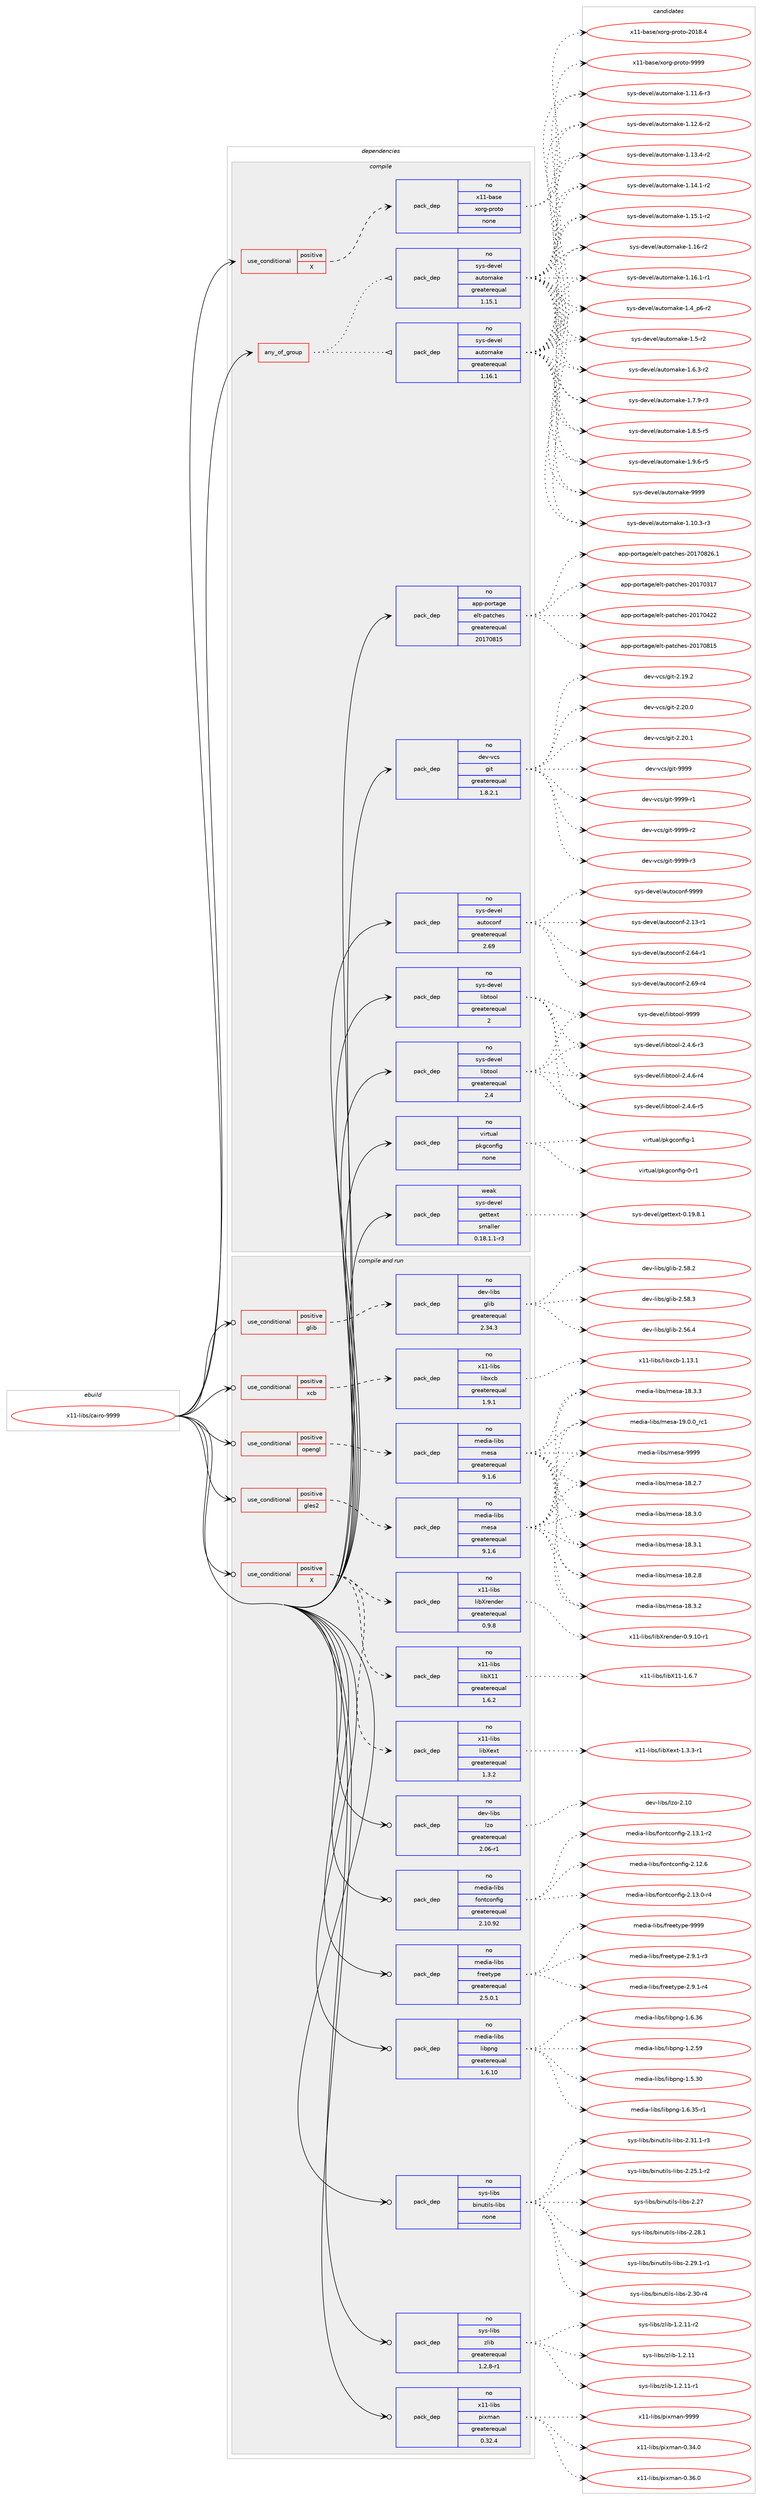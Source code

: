 digraph prolog {

# *************
# Graph options
# *************

newrank=true;
concentrate=true;
compound=true;
graph [rankdir=LR,fontname=Helvetica,fontsize=10,ranksep=1.5];#, ranksep=2.5, nodesep=0.2];
edge  [arrowhead=vee];
node  [fontname=Helvetica,fontsize=10];

# **********
# The ebuild
# **********

subgraph cluster_leftcol {
color=gray;
rank=same;
label=<<i>ebuild</i>>;
id [label="x11-libs/cairo-9999", color=red, width=4, href="../x11-libs/cairo-9999.svg"];
}

# ****************
# The dependencies
# ****************

subgraph cluster_midcol {
color=gray;
label=<<i>dependencies</i>>;
subgraph cluster_compile {
fillcolor="#eeeeee";
style=filled;
label=<<i>compile</i>>;
subgraph any174 {
dependency7548 [label=<<TABLE BORDER="0" CELLBORDER="1" CELLSPACING="0" CELLPADDING="4"><TR><TD CELLPADDING="10">any_of_group</TD></TR></TABLE>>, shape=none, color=red];subgraph pack6141 {
dependency7549 [label=<<TABLE BORDER="0" CELLBORDER="1" CELLSPACING="0" CELLPADDING="4" WIDTH="220"><TR><TD ROWSPAN="6" CELLPADDING="30">pack_dep</TD></TR><TR><TD WIDTH="110">no</TD></TR><TR><TD>sys-devel</TD></TR><TR><TD>automake</TD></TR><TR><TD>greaterequal</TD></TR><TR><TD>1.16.1</TD></TR></TABLE>>, shape=none, color=blue];
}
dependency7548:e -> dependency7549:w [weight=20,style="dotted",arrowhead="oinv"];
subgraph pack6142 {
dependency7550 [label=<<TABLE BORDER="0" CELLBORDER="1" CELLSPACING="0" CELLPADDING="4" WIDTH="220"><TR><TD ROWSPAN="6" CELLPADDING="30">pack_dep</TD></TR><TR><TD WIDTH="110">no</TD></TR><TR><TD>sys-devel</TD></TR><TR><TD>automake</TD></TR><TR><TD>greaterequal</TD></TR><TR><TD>1.15.1</TD></TR></TABLE>>, shape=none, color=blue];
}
dependency7548:e -> dependency7550:w [weight=20,style="dotted",arrowhead="oinv"];
}
id:e -> dependency7548:w [weight=20,style="solid",arrowhead="vee"];
subgraph cond1223 {
dependency7551 [label=<<TABLE BORDER="0" CELLBORDER="1" CELLSPACING="0" CELLPADDING="4"><TR><TD ROWSPAN="3" CELLPADDING="10">use_conditional</TD></TR><TR><TD>positive</TD></TR><TR><TD>X</TD></TR></TABLE>>, shape=none, color=red];
subgraph pack6143 {
dependency7552 [label=<<TABLE BORDER="0" CELLBORDER="1" CELLSPACING="0" CELLPADDING="4" WIDTH="220"><TR><TD ROWSPAN="6" CELLPADDING="30">pack_dep</TD></TR><TR><TD WIDTH="110">no</TD></TR><TR><TD>x11-base</TD></TR><TR><TD>xorg-proto</TD></TR><TR><TD>none</TD></TR><TR><TD></TD></TR></TABLE>>, shape=none, color=blue];
}
dependency7551:e -> dependency7552:w [weight=20,style="dashed",arrowhead="vee"];
}
id:e -> dependency7551:w [weight=20,style="solid",arrowhead="vee"];
subgraph pack6144 {
dependency7553 [label=<<TABLE BORDER="0" CELLBORDER="1" CELLSPACING="0" CELLPADDING="4" WIDTH="220"><TR><TD ROWSPAN="6" CELLPADDING="30">pack_dep</TD></TR><TR><TD WIDTH="110">no</TD></TR><TR><TD>app-portage</TD></TR><TR><TD>elt-patches</TD></TR><TR><TD>greaterequal</TD></TR><TR><TD>20170815</TD></TR></TABLE>>, shape=none, color=blue];
}
id:e -> dependency7553:w [weight=20,style="solid",arrowhead="vee"];
subgraph pack6145 {
dependency7554 [label=<<TABLE BORDER="0" CELLBORDER="1" CELLSPACING="0" CELLPADDING="4" WIDTH="220"><TR><TD ROWSPAN="6" CELLPADDING="30">pack_dep</TD></TR><TR><TD WIDTH="110">no</TD></TR><TR><TD>dev-vcs</TD></TR><TR><TD>git</TD></TR><TR><TD>greaterequal</TD></TR><TR><TD>1.8.2.1</TD></TR></TABLE>>, shape=none, color=blue];
}
id:e -> dependency7554:w [weight=20,style="solid",arrowhead="vee"];
subgraph pack6146 {
dependency7555 [label=<<TABLE BORDER="0" CELLBORDER="1" CELLSPACING="0" CELLPADDING="4" WIDTH="220"><TR><TD ROWSPAN="6" CELLPADDING="30">pack_dep</TD></TR><TR><TD WIDTH="110">no</TD></TR><TR><TD>sys-devel</TD></TR><TR><TD>autoconf</TD></TR><TR><TD>greaterequal</TD></TR><TR><TD>2.69</TD></TR></TABLE>>, shape=none, color=blue];
}
id:e -> dependency7555:w [weight=20,style="solid",arrowhead="vee"];
subgraph pack6147 {
dependency7556 [label=<<TABLE BORDER="0" CELLBORDER="1" CELLSPACING="0" CELLPADDING="4" WIDTH="220"><TR><TD ROWSPAN="6" CELLPADDING="30">pack_dep</TD></TR><TR><TD WIDTH="110">no</TD></TR><TR><TD>sys-devel</TD></TR><TR><TD>libtool</TD></TR><TR><TD>greaterequal</TD></TR><TR><TD>2</TD></TR></TABLE>>, shape=none, color=blue];
}
id:e -> dependency7556:w [weight=20,style="solid",arrowhead="vee"];
subgraph pack6148 {
dependency7557 [label=<<TABLE BORDER="0" CELLBORDER="1" CELLSPACING="0" CELLPADDING="4" WIDTH="220"><TR><TD ROWSPAN="6" CELLPADDING="30">pack_dep</TD></TR><TR><TD WIDTH="110">no</TD></TR><TR><TD>sys-devel</TD></TR><TR><TD>libtool</TD></TR><TR><TD>greaterequal</TD></TR><TR><TD>2.4</TD></TR></TABLE>>, shape=none, color=blue];
}
id:e -> dependency7557:w [weight=20,style="solid",arrowhead="vee"];
subgraph pack6149 {
dependency7558 [label=<<TABLE BORDER="0" CELLBORDER="1" CELLSPACING="0" CELLPADDING="4" WIDTH="220"><TR><TD ROWSPAN="6" CELLPADDING="30">pack_dep</TD></TR><TR><TD WIDTH="110">no</TD></TR><TR><TD>virtual</TD></TR><TR><TD>pkgconfig</TD></TR><TR><TD>none</TD></TR><TR><TD></TD></TR></TABLE>>, shape=none, color=blue];
}
id:e -> dependency7558:w [weight=20,style="solid",arrowhead="vee"];
subgraph pack6150 {
dependency7559 [label=<<TABLE BORDER="0" CELLBORDER="1" CELLSPACING="0" CELLPADDING="4" WIDTH="220"><TR><TD ROWSPAN="6" CELLPADDING="30">pack_dep</TD></TR><TR><TD WIDTH="110">weak</TD></TR><TR><TD>sys-devel</TD></TR><TR><TD>gettext</TD></TR><TR><TD>smaller</TD></TR><TR><TD>0.18.1.1-r3</TD></TR></TABLE>>, shape=none, color=blue];
}
id:e -> dependency7559:w [weight=20,style="solid",arrowhead="vee"];
}
subgraph cluster_compileandrun {
fillcolor="#eeeeee";
style=filled;
label=<<i>compile and run</i>>;
subgraph cond1224 {
dependency7560 [label=<<TABLE BORDER="0" CELLBORDER="1" CELLSPACING="0" CELLPADDING="4"><TR><TD ROWSPAN="3" CELLPADDING="10">use_conditional</TD></TR><TR><TD>positive</TD></TR><TR><TD>X</TD></TR></TABLE>>, shape=none, color=red];
subgraph pack6151 {
dependency7561 [label=<<TABLE BORDER="0" CELLBORDER="1" CELLSPACING="0" CELLPADDING="4" WIDTH="220"><TR><TD ROWSPAN="6" CELLPADDING="30">pack_dep</TD></TR><TR><TD WIDTH="110">no</TD></TR><TR><TD>x11-libs</TD></TR><TR><TD>libXrender</TD></TR><TR><TD>greaterequal</TD></TR><TR><TD>0.9.8</TD></TR></TABLE>>, shape=none, color=blue];
}
dependency7560:e -> dependency7561:w [weight=20,style="dashed",arrowhead="vee"];
subgraph pack6152 {
dependency7562 [label=<<TABLE BORDER="0" CELLBORDER="1" CELLSPACING="0" CELLPADDING="4" WIDTH="220"><TR><TD ROWSPAN="6" CELLPADDING="30">pack_dep</TD></TR><TR><TD WIDTH="110">no</TD></TR><TR><TD>x11-libs</TD></TR><TR><TD>libXext</TD></TR><TR><TD>greaterequal</TD></TR><TR><TD>1.3.2</TD></TR></TABLE>>, shape=none, color=blue];
}
dependency7560:e -> dependency7562:w [weight=20,style="dashed",arrowhead="vee"];
subgraph pack6153 {
dependency7563 [label=<<TABLE BORDER="0" CELLBORDER="1" CELLSPACING="0" CELLPADDING="4" WIDTH="220"><TR><TD ROWSPAN="6" CELLPADDING="30">pack_dep</TD></TR><TR><TD WIDTH="110">no</TD></TR><TR><TD>x11-libs</TD></TR><TR><TD>libX11</TD></TR><TR><TD>greaterequal</TD></TR><TR><TD>1.6.2</TD></TR></TABLE>>, shape=none, color=blue];
}
dependency7560:e -> dependency7563:w [weight=20,style="dashed",arrowhead="vee"];
}
id:e -> dependency7560:w [weight=20,style="solid",arrowhead="odotvee"];
subgraph cond1225 {
dependency7564 [label=<<TABLE BORDER="0" CELLBORDER="1" CELLSPACING="0" CELLPADDING="4"><TR><TD ROWSPAN="3" CELLPADDING="10">use_conditional</TD></TR><TR><TD>positive</TD></TR><TR><TD>gles2</TD></TR></TABLE>>, shape=none, color=red];
subgraph pack6154 {
dependency7565 [label=<<TABLE BORDER="0" CELLBORDER="1" CELLSPACING="0" CELLPADDING="4" WIDTH="220"><TR><TD ROWSPAN="6" CELLPADDING="30">pack_dep</TD></TR><TR><TD WIDTH="110">no</TD></TR><TR><TD>media-libs</TD></TR><TR><TD>mesa</TD></TR><TR><TD>greaterequal</TD></TR><TR><TD>9.1.6</TD></TR></TABLE>>, shape=none, color=blue];
}
dependency7564:e -> dependency7565:w [weight=20,style="dashed",arrowhead="vee"];
}
id:e -> dependency7564:w [weight=20,style="solid",arrowhead="odotvee"];
subgraph cond1226 {
dependency7566 [label=<<TABLE BORDER="0" CELLBORDER="1" CELLSPACING="0" CELLPADDING="4"><TR><TD ROWSPAN="3" CELLPADDING="10">use_conditional</TD></TR><TR><TD>positive</TD></TR><TR><TD>glib</TD></TR></TABLE>>, shape=none, color=red];
subgraph pack6155 {
dependency7567 [label=<<TABLE BORDER="0" CELLBORDER="1" CELLSPACING="0" CELLPADDING="4" WIDTH="220"><TR><TD ROWSPAN="6" CELLPADDING="30">pack_dep</TD></TR><TR><TD WIDTH="110">no</TD></TR><TR><TD>dev-libs</TD></TR><TR><TD>glib</TD></TR><TR><TD>greaterequal</TD></TR><TR><TD>2.34.3</TD></TR></TABLE>>, shape=none, color=blue];
}
dependency7566:e -> dependency7567:w [weight=20,style="dashed",arrowhead="vee"];
}
id:e -> dependency7566:w [weight=20,style="solid",arrowhead="odotvee"];
subgraph cond1227 {
dependency7568 [label=<<TABLE BORDER="0" CELLBORDER="1" CELLSPACING="0" CELLPADDING="4"><TR><TD ROWSPAN="3" CELLPADDING="10">use_conditional</TD></TR><TR><TD>positive</TD></TR><TR><TD>opengl</TD></TR></TABLE>>, shape=none, color=red];
subgraph pack6156 {
dependency7569 [label=<<TABLE BORDER="0" CELLBORDER="1" CELLSPACING="0" CELLPADDING="4" WIDTH="220"><TR><TD ROWSPAN="6" CELLPADDING="30">pack_dep</TD></TR><TR><TD WIDTH="110">no</TD></TR><TR><TD>media-libs</TD></TR><TR><TD>mesa</TD></TR><TR><TD>greaterequal</TD></TR><TR><TD>9.1.6</TD></TR></TABLE>>, shape=none, color=blue];
}
dependency7568:e -> dependency7569:w [weight=20,style="dashed",arrowhead="vee"];
}
id:e -> dependency7568:w [weight=20,style="solid",arrowhead="odotvee"];
subgraph cond1228 {
dependency7570 [label=<<TABLE BORDER="0" CELLBORDER="1" CELLSPACING="0" CELLPADDING="4"><TR><TD ROWSPAN="3" CELLPADDING="10">use_conditional</TD></TR><TR><TD>positive</TD></TR><TR><TD>xcb</TD></TR></TABLE>>, shape=none, color=red];
subgraph pack6157 {
dependency7571 [label=<<TABLE BORDER="0" CELLBORDER="1" CELLSPACING="0" CELLPADDING="4" WIDTH="220"><TR><TD ROWSPAN="6" CELLPADDING="30">pack_dep</TD></TR><TR><TD WIDTH="110">no</TD></TR><TR><TD>x11-libs</TD></TR><TR><TD>libxcb</TD></TR><TR><TD>greaterequal</TD></TR><TR><TD>1.9.1</TD></TR></TABLE>>, shape=none, color=blue];
}
dependency7570:e -> dependency7571:w [weight=20,style="dashed",arrowhead="vee"];
}
id:e -> dependency7570:w [weight=20,style="solid",arrowhead="odotvee"];
subgraph pack6158 {
dependency7572 [label=<<TABLE BORDER="0" CELLBORDER="1" CELLSPACING="0" CELLPADDING="4" WIDTH="220"><TR><TD ROWSPAN="6" CELLPADDING="30">pack_dep</TD></TR><TR><TD WIDTH="110">no</TD></TR><TR><TD>dev-libs</TD></TR><TR><TD>lzo</TD></TR><TR><TD>greaterequal</TD></TR><TR><TD>2.06-r1</TD></TR></TABLE>>, shape=none, color=blue];
}
id:e -> dependency7572:w [weight=20,style="solid",arrowhead="odotvee"];
subgraph pack6159 {
dependency7573 [label=<<TABLE BORDER="0" CELLBORDER="1" CELLSPACING="0" CELLPADDING="4" WIDTH="220"><TR><TD ROWSPAN="6" CELLPADDING="30">pack_dep</TD></TR><TR><TD WIDTH="110">no</TD></TR><TR><TD>media-libs</TD></TR><TR><TD>fontconfig</TD></TR><TR><TD>greaterequal</TD></TR><TR><TD>2.10.92</TD></TR></TABLE>>, shape=none, color=blue];
}
id:e -> dependency7573:w [weight=20,style="solid",arrowhead="odotvee"];
subgraph pack6160 {
dependency7574 [label=<<TABLE BORDER="0" CELLBORDER="1" CELLSPACING="0" CELLPADDING="4" WIDTH="220"><TR><TD ROWSPAN="6" CELLPADDING="30">pack_dep</TD></TR><TR><TD WIDTH="110">no</TD></TR><TR><TD>media-libs</TD></TR><TR><TD>freetype</TD></TR><TR><TD>greaterequal</TD></TR><TR><TD>2.5.0.1</TD></TR></TABLE>>, shape=none, color=blue];
}
id:e -> dependency7574:w [weight=20,style="solid",arrowhead="odotvee"];
subgraph pack6161 {
dependency7575 [label=<<TABLE BORDER="0" CELLBORDER="1" CELLSPACING="0" CELLPADDING="4" WIDTH="220"><TR><TD ROWSPAN="6" CELLPADDING="30">pack_dep</TD></TR><TR><TD WIDTH="110">no</TD></TR><TR><TD>media-libs</TD></TR><TR><TD>libpng</TD></TR><TR><TD>greaterequal</TD></TR><TR><TD>1.6.10</TD></TR></TABLE>>, shape=none, color=blue];
}
id:e -> dependency7575:w [weight=20,style="solid",arrowhead="odotvee"];
subgraph pack6162 {
dependency7576 [label=<<TABLE BORDER="0" CELLBORDER="1" CELLSPACING="0" CELLPADDING="4" WIDTH="220"><TR><TD ROWSPAN="6" CELLPADDING="30">pack_dep</TD></TR><TR><TD WIDTH="110">no</TD></TR><TR><TD>sys-libs</TD></TR><TR><TD>binutils-libs</TD></TR><TR><TD>none</TD></TR><TR><TD></TD></TR></TABLE>>, shape=none, color=blue];
}
id:e -> dependency7576:w [weight=20,style="solid",arrowhead="odotvee"];
subgraph pack6163 {
dependency7577 [label=<<TABLE BORDER="0" CELLBORDER="1" CELLSPACING="0" CELLPADDING="4" WIDTH="220"><TR><TD ROWSPAN="6" CELLPADDING="30">pack_dep</TD></TR><TR><TD WIDTH="110">no</TD></TR><TR><TD>sys-libs</TD></TR><TR><TD>zlib</TD></TR><TR><TD>greaterequal</TD></TR><TR><TD>1.2.8-r1</TD></TR></TABLE>>, shape=none, color=blue];
}
id:e -> dependency7577:w [weight=20,style="solid",arrowhead="odotvee"];
subgraph pack6164 {
dependency7578 [label=<<TABLE BORDER="0" CELLBORDER="1" CELLSPACING="0" CELLPADDING="4" WIDTH="220"><TR><TD ROWSPAN="6" CELLPADDING="30">pack_dep</TD></TR><TR><TD WIDTH="110">no</TD></TR><TR><TD>x11-libs</TD></TR><TR><TD>pixman</TD></TR><TR><TD>greaterequal</TD></TR><TR><TD>0.32.4</TD></TR></TABLE>>, shape=none, color=blue];
}
id:e -> dependency7578:w [weight=20,style="solid",arrowhead="odotvee"];
}
subgraph cluster_run {
fillcolor="#eeeeee";
style=filled;
label=<<i>run</i>>;
}
}

# **************
# The candidates
# **************

subgraph cluster_choices {
rank=same;
color=gray;
label=<<i>candidates</i>>;

subgraph choice6141 {
color=black;
nodesep=1;
choice11512111545100101118101108479711711611110997107101454946494846514511451 [label="sys-devel/automake-1.10.3-r3", color=red, width=4,href="../sys-devel/automake-1.10.3-r3.svg"];
choice11512111545100101118101108479711711611110997107101454946494946544511451 [label="sys-devel/automake-1.11.6-r3", color=red, width=4,href="../sys-devel/automake-1.11.6-r3.svg"];
choice11512111545100101118101108479711711611110997107101454946495046544511450 [label="sys-devel/automake-1.12.6-r2", color=red, width=4,href="../sys-devel/automake-1.12.6-r2.svg"];
choice11512111545100101118101108479711711611110997107101454946495146524511450 [label="sys-devel/automake-1.13.4-r2", color=red, width=4,href="../sys-devel/automake-1.13.4-r2.svg"];
choice11512111545100101118101108479711711611110997107101454946495246494511450 [label="sys-devel/automake-1.14.1-r2", color=red, width=4,href="../sys-devel/automake-1.14.1-r2.svg"];
choice11512111545100101118101108479711711611110997107101454946495346494511450 [label="sys-devel/automake-1.15.1-r2", color=red, width=4,href="../sys-devel/automake-1.15.1-r2.svg"];
choice1151211154510010111810110847971171161111099710710145494649544511450 [label="sys-devel/automake-1.16-r2", color=red, width=4,href="../sys-devel/automake-1.16-r2.svg"];
choice11512111545100101118101108479711711611110997107101454946495446494511449 [label="sys-devel/automake-1.16.1-r1", color=red, width=4,href="../sys-devel/automake-1.16.1-r1.svg"];
choice115121115451001011181011084797117116111109971071014549465295112544511450 [label="sys-devel/automake-1.4_p6-r2", color=red, width=4,href="../sys-devel/automake-1.4_p6-r2.svg"];
choice11512111545100101118101108479711711611110997107101454946534511450 [label="sys-devel/automake-1.5-r2", color=red, width=4,href="../sys-devel/automake-1.5-r2.svg"];
choice115121115451001011181011084797117116111109971071014549465446514511450 [label="sys-devel/automake-1.6.3-r2", color=red, width=4,href="../sys-devel/automake-1.6.3-r2.svg"];
choice115121115451001011181011084797117116111109971071014549465546574511451 [label="sys-devel/automake-1.7.9-r3", color=red, width=4,href="../sys-devel/automake-1.7.9-r3.svg"];
choice115121115451001011181011084797117116111109971071014549465646534511453 [label="sys-devel/automake-1.8.5-r5", color=red, width=4,href="../sys-devel/automake-1.8.5-r5.svg"];
choice115121115451001011181011084797117116111109971071014549465746544511453 [label="sys-devel/automake-1.9.6-r5", color=red, width=4,href="../sys-devel/automake-1.9.6-r5.svg"];
choice115121115451001011181011084797117116111109971071014557575757 [label="sys-devel/automake-9999", color=red, width=4,href="../sys-devel/automake-9999.svg"];
dependency7549:e -> choice11512111545100101118101108479711711611110997107101454946494846514511451:w [style=dotted,weight="100"];
dependency7549:e -> choice11512111545100101118101108479711711611110997107101454946494946544511451:w [style=dotted,weight="100"];
dependency7549:e -> choice11512111545100101118101108479711711611110997107101454946495046544511450:w [style=dotted,weight="100"];
dependency7549:e -> choice11512111545100101118101108479711711611110997107101454946495146524511450:w [style=dotted,weight="100"];
dependency7549:e -> choice11512111545100101118101108479711711611110997107101454946495246494511450:w [style=dotted,weight="100"];
dependency7549:e -> choice11512111545100101118101108479711711611110997107101454946495346494511450:w [style=dotted,weight="100"];
dependency7549:e -> choice1151211154510010111810110847971171161111099710710145494649544511450:w [style=dotted,weight="100"];
dependency7549:e -> choice11512111545100101118101108479711711611110997107101454946495446494511449:w [style=dotted,weight="100"];
dependency7549:e -> choice115121115451001011181011084797117116111109971071014549465295112544511450:w [style=dotted,weight="100"];
dependency7549:e -> choice11512111545100101118101108479711711611110997107101454946534511450:w [style=dotted,weight="100"];
dependency7549:e -> choice115121115451001011181011084797117116111109971071014549465446514511450:w [style=dotted,weight="100"];
dependency7549:e -> choice115121115451001011181011084797117116111109971071014549465546574511451:w [style=dotted,weight="100"];
dependency7549:e -> choice115121115451001011181011084797117116111109971071014549465646534511453:w [style=dotted,weight="100"];
dependency7549:e -> choice115121115451001011181011084797117116111109971071014549465746544511453:w [style=dotted,weight="100"];
dependency7549:e -> choice115121115451001011181011084797117116111109971071014557575757:w [style=dotted,weight="100"];
}
subgraph choice6142 {
color=black;
nodesep=1;
choice11512111545100101118101108479711711611110997107101454946494846514511451 [label="sys-devel/automake-1.10.3-r3", color=red, width=4,href="../sys-devel/automake-1.10.3-r3.svg"];
choice11512111545100101118101108479711711611110997107101454946494946544511451 [label="sys-devel/automake-1.11.6-r3", color=red, width=4,href="../sys-devel/automake-1.11.6-r3.svg"];
choice11512111545100101118101108479711711611110997107101454946495046544511450 [label="sys-devel/automake-1.12.6-r2", color=red, width=4,href="../sys-devel/automake-1.12.6-r2.svg"];
choice11512111545100101118101108479711711611110997107101454946495146524511450 [label="sys-devel/automake-1.13.4-r2", color=red, width=4,href="../sys-devel/automake-1.13.4-r2.svg"];
choice11512111545100101118101108479711711611110997107101454946495246494511450 [label="sys-devel/automake-1.14.1-r2", color=red, width=4,href="../sys-devel/automake-1.14.1-r2.svg"];
choice11512111545100101118101108479711711611110997107101454946495346494511450 [label="sys-devel/automake-1.15.1-r2", color=red, width=4,href="../sys-devel/automake-1.15.1-r2.svg"];
choice1151211154510010111810110847971171161111099710710145494649544511450 [label="sys-devel/automake-1.16-r2", color=red, width=4,href="../sys-devel/automake-1.16-r2.svg"];
choice11512111545100101118101108479711711611110997107101454946495446494511449 [label="sys-devel/automake-1.16.1-r1", color=red, width=4,href="../sys-devel/automake-1.16.1-r1.svg"];
choice115121115451001011181011084797117116111109971071014549465295112544511450 [label="sys-devel/automake-1.4_p6-r2", color=red, width=4,href="../sys-devel/automake-1.4_p6-r2.svg"];
choice11512111545100101118101108479711711611110997107101454946534511450 [label="sys-devel/automake-1.5-r2", color=red, width=4,href="../sys-devel/automake-1.5-r2.svg"];
choice115121115451001011181011084797117116111109971071014549465446514511450 [label="sys-devel/automake-1.6.3-r2", color=red, width=4,href="../sys-devel/automake-1.6.3-r2.svg"];
choice115121115451001011181011084797117116111109971071014549465546574511451 [label="sys-devel/automake-1.7.9-r3", color=red, width=4,href="../sys-devel/automake-1.7.9-r3.svg"];
choice115121115451001011181011084797117116111109971071014549465646534511453 [label="sys-devel/automake-1.8.5-r5", color=red, width=4,href="../sys-devel/automake-1.8.5-r5.svg"];
choice115121115451001011181011084797117116111109971071014549465746544511453 [label="sys-devel/automake-1.9.6-r5", color=red, width=4,href="../sys-devel/automake-1.9.6-r5.svg"];
choice115121115451001011181011084797117116111109971071014557575757 [label="sys-devel/automake-9999", color=red, width=4,href="../sys-devel/automake-9999.svg"];
dependency7550:e -> choice11512111545100101118101108479711711611110997107101454946494846514511451:w [style=dotted,weight="100"];
dependency7550:e -> choice11512111545100101118101108479711711611110997107101454946494946544511451:w [style=dotted,weight="100"];
dependency7550:e -> choice11512111545100101118101108479711711611110997107101454946495046544511450:w [style=dotted,weight="100"];
dependency7550:e -> choice11512111545100101118101108479711711611110997107101454946495146524511450:w [style=dotted,weight="100"];
dependency7550:e -> choice11512111545100101118101108479711711611110997107101454946495246494511450:w [style=dotted,weight="100"];
dependency7550:e -> choice11512111545100101118101108479711711611110997107101454946495346494511450:w [style=dotted,weight="100"];
dependency7550:e -> choice1151211154510010111810110847971171161111099710710145494649544511450:w [style=dotted,weight="100"];
dependency7550:e -> choice11512111545100101118101108479711711611110997107101454946495446494511449:w [style=dotted,weight="100"];
dependency7550:e -> choice115121115451001011181011084797117116111109971071014549465295112544511450:w [style=dotted,weight="100"];
dependency7550:e -> choice11512111545100101118101108479711711611110997107101454946534511450:w [style=dotted,weight="100"];
dependency7550:e -> choice115121115451001011181011084797117116111109971071014549465446514511450:w [style=dotted,weight="100"];
dependency7550:e -> choice115121115451001011181011084797117116111109971071014549465546574511451:w [style=dotted,weight="100"];
dependency7550:e -> choice115121115451001011181011084797117116111109971071014549465646534511453:w [style=dotted,weight="100"];
dependency7550:e -> choice115121115451001011181011084797117116111109971071014549465746544511453:w [style=dotted,weight="100"];
dependency7550:e -> choice115121115451001011181011084797117116111109971071014557575757:w [style=dotted,weight="100"];
}
subgraph choice6143 {
color=black;
nodesep=1;
choice1204949459897115101471201111141034511211411111611145504849564652 [label="x11-base/xorg-proto-2018.4", color=red, width=4,href="../x11-base/xorg-proto-2018.4.svg"];
choice120494945989711510147120111114103451121141111161114557575757 [label="x11-base/xorg-proto-9999", color=red, width=4,href="../x11-base/xorg-proto-9999.svg"];
dependency7552:e -> choice1204949459897115101471201111141034511211411111611145504849564652:w [style=dotted,weight="100"];
dependency7552:e -> choice120494945989711510147120111114103451121141111161114557575757:w [style=dotted,weight="100"];
}
subgraph choice6144 {
color=black;
nodesep=1;
choice97112112451121111141169710310147101108116451129711699104101115455048495548514955 [label="app-portage/elt-patches-20170317", color=red, width=4,href="../app-portage/elt-patches-20170317.svg"];
choice97112112451121111141169710310147101108116451129711699104101115455048495548525050 [label="app-portage/elt-patches-20170422", color=red, width=4,href="../app-portage/elt-patches-20170422.svg"];
choice97112112451121111141169710310147101108116451129711699104101115455048495548564953 [label="app-portage/elt-patches-20170815", color=red, width=4,href="../app-portage/elt-patches-20170815.svg"];
choice971121124511211111411697103101471011081164511297116991041011154550484955485650544649 [label="app-portage/elt-patches-20170826.1", color=red, width=4,href="../app-portage/elt-patches-20170826.1.svg"];
dependency7553:e -> choice97112112451121111141169710310147101108116451129711699104101115455048495548514955:w [style=dotted,weight="100"];
dependency7553:e -> choice97112112451121111141169710310147101108116451129711699104101115455048495548525050:w [style=dotted,weight="100"];
dependency7553:e -> choice97112112451121111141169710310147101108116451129711699104101115455048495548564953:w [style=dotted,weight="100"];
dependency7553:e -> choice971121124511211111411697103101471011081164511297116991041011154550484955485650544649:w [style=dotted,weight="100"];
}
subgraph choice6145 {
color=black;
nodesep=1;
choice10010111845118991154710310511645504649574650 [label="dev-vcs/git-2.19.2", color=red, width=4,href="../dev-vcs/git-2.19.2.svg"];
choice10010111845118991154710310511645504650484648 [label="dev-vcs/git-2.20.0", color=red, width=4,href="../dev-vcs/git-2.20.0.svg"];
choice10010111845118991154710310511645504650484649 [label="dev-vcs/git-2.20.1", color=red, width=4,href="../dev-vcs/git-2.20.1.svg"];
choice1001011184511899115471031051164557575757 [label="dev-vcs/git-9999", color=red, width=4,href="../dev-vcs/git-9999.svg"];
choice10010111845118991154710310511645575757574511449 [label="dev-vcs/git-9999-r1", color=red, width=4,href="../dev-vcs/git-9999-r1.svg"];
choice10010111845118991154710310511645575757574511450 [label="dev-vcs/git-9999-r2", color=red, width=4,href="../dev-vcs/git-9999-r2.svg"];
choice10010111845118991154710310511645575757574511451 [label="dev-vcs/git-9999-r3", color=red, width=4,href="../dev-vcs/git-9999-r3.svg"];
dependency7554:e -> choice10010111845118991154710310511645504649574650:w [style=dotted,weight="100"];
dependency7554:e -> choice10010111845118991154710310511645504650484648:w [style=dotted,weight="100"];
dependency7554:e -> choice10010111845118991154710310511645504650484649:w [style=dotted,weight="100"];
dependency7554:e -> choice1001011184511899115471031051164557575757:w [style=dotted,weight="100"];
dependency7554:e -> choice10010111845118991154710310511645575757574511449:w [style=dotted,weight="100"];
dependency7554:e -> choice10010111845118991154710310511645575757574511450:w [style=dotted,weight="100"];
dependency7554:e -> choice10010111845118991154710310511645575757574511451:w [style=dotted,weight="100"];
}
subgraph choice6146 {
color=black;
nodesep=1;
choice1151211154510010111810110847971171161119911111010245504649514511449 [label="sys-devel/autoconf-2.13-r1", color=red, width=4,href="../sys-devel/autoconf-2.13-r1.svg"];
choice1151211154510010111810110847971171161119911111010245504654524511449 [label="sys-devel/autoconf-2.64-r1", color=red, width=4,href="../sys-devel/autoconf-2.64-r1.svg"];
choice1151211154510010111810110847971171161119911111010245504654574511452 [label="sys-devel/autoconf-2.69-r4", color=red, width=4,href="../sys-devel/autoconf-2.69-r4.svg"];
choice115121115451001011181011084797117116111991111101024557575757 [label="sys-devel/autoconf-9999", color=red, width=4,href="../sys-devel/autoconf-9999.svg"];
dependency7555:e -> choice1151211154510010111810110847971171161119911111010245504649514511449:w [style=dotted,weight="100"];
dependency7555:e -> choice1151211154510010111810110847971171161119911111010245504654524511449:w [style=dotted,weight="100"];
dependency7555:e -> choice1151211154510010111810110847971171161119911111010245504654574511452:w [style=dotted,weight="100"];
dependency7555:e -> choice115121115451001011181011084797117116111991111101024557575757:w [style=dotted,weight="100"];
}
subgraph choice6147 {
color=black;
nodesep=1;
choice1151211154510010111810110847108105981161111111084550465246544511451 [label="sys-devel/libtool-2.4.6-r3", color=red, width=4,href="../sys-devel/libtool-2.4.6-r3.svg"];
choice1151211154510010111810110847108105981161111111084550465246544511452 [label="sys-devel/libtool-2.4.6-r4", color=red, width=4,href="../sys-devel/libtool-2.4.6-r4.svg"];
choice1151211154510010111810110847108105981161111111084550465246544511453 [label="sys-devel/libtool-2.4.6-r5", color=red, width=4,href="../sys-devel/libtool-2.4.6-r5.svg"];
choice1151211154510010111810110847108105981161111111084557575757 [label="sys-devel/libtool-9999", color=red, width=4,href="../sys-devel/libtool-9999.svg"];
dependency7556:e -> choice1151211154510010111810110847108105981161111111084550465246544511451:w [style=dotted,weight="100"];
dependency7556:e -> choice1151211154510010111810110847108105981161111111084550465246544511452:w [style=dotted,weight="100"];
dependency7556:e -> choice1151211154510010111810110847108105981161111111084550465246544511453:w [style=dotted,weight="100"];
dependency7556:e -> choice1151211154510010111810110847108105981161111111084557575757:w [style=dotted,weight="100"];
}
subgraph choice6148 {
color=black;
nodesep=1;
choice1151211154510010111810110847108105981161111111084550465246544511451 [label="sys-devel/libtool-2.4.6-r3", color=red, width=4,href="../sys-devel/libtool-2.4.6-r3.svg"];
choice1151211154510010111810110847108105981161111111084550465246544511452 [label="sys-devel/libtool-2.4.6-r4", color=red, width=4,href="../sys-devel/libtool-2.4.6-r4.svg"];
choice1151211154510010111810110847108105981161111111084550465246544511453 [label="sys-devel/libtool-2.4.6-r5", color=red, width=4,href="../sys-devel/libtool-2.4.6-r5.svg"];
choice1151211154510010111810110847108105981161111111084557575757 [label="sys-devel/libtool-9999", color=red, width=4,href="../sys-devel/libtool-9999.svg"];
dependency7557:e -> choice1151211154510010111810110847108105981161111111084550465246544511451:w [style=dotted,weight="100"];
dependency7557:e -> choice1151211154510010111810110847108105981161111111084550465246544511452:w [style=dotted,weight="100"];
dependency7557:e -> choice1151211154510010111810110847108105981161111111084550465246544511453:w [style=dotted,weight="100"];
dependency7557:e -> choice1151211154510010111810110847108105981161111111084557575757:w [style=dotted,weight="100"];
}
subgraph choice6149 {
color=black;
nodesep=1;
choice11810511411611797108471121071039911111010210510345484511449 [label="virtual/pkgconfig-0-r1", color=red, width=4,href="../virtual/pkgconfig-0-r1.svg"];
choice1181051141161179710847112107103991111101021051034549 [label="virtual/pkgconfig-1", color=red, width=4,href="../virtual/pkgconfig-1.svg"];
dependency7558:e -> choice11810511411611797108471121071039911111010210510345484511449:w [style=dotted,weight="100"];
dependency7558:e -> choice1181051141161179710847112107103991111101021051034549:w [style=dotted,weight="100"];
}
subgraph choice6150 {
color=black;
nodesep=1;
choice1151211154510010111810110847103101116116101120116454846495746564649 [label="sys-devel/gettext-0.19.8.1", color=red, width=4,href="../sys-devel/gettext-0.19.8.1.svg"];
dependency7559:e -> choice1151211154510010111810110847103101116116101120116454846495746564649:w [style=dotted,weight="100"];
}
subgraph choice6151 {
color=black;
nodesep=1;
choice12049494510810598115471081059888114101110100101114454846574649484511449 [label="x11-libs/libXrender-0.9.10-r1", color=red, width=4,href="../x11-libs/libXrender-0.9.10-r1.svg"];
dependency7561:e -> choice12049494510810598115471081059888114101110100101114454846574649484511449:w [style=dotted,weight="100"];
}
subgraph choice6152 {
color=black;
nodesep=1;
choice120494945108105981154710810598881011201164549465146514511449 [label="x11-libs/libXext-1.3.3-r1", color=red, width=4,href="../x11-libs/libXext-1.3.3-r1.svg"];
dependency7562:e -> choice120494945108105981154710810598881011201164549465146514511449:w [style=dotted,weight="100"];
}
subgraph choice6153 {
color=black;
nodesep=1;
choice120494945108105981154710810598884949454946544655 [label="x11-libs/libX11-1.6.7", color=red, width=4,href="../x11-libs/libX11-1.6.7.svg"];
dependency7563:e -> choice120494945108105981154710810598884949454946544655:w [style=dotted,weight="100"];
}
subgraph choice6154 {
color=black;
nodesep=1;
choice109101100105974510810598115471091011159745495646504655 [label="media-libs/mesa-18.2.7", color=red, width=4,href="../media-libs/mesa-18.2.7.svg"];
choice109101100105974510810598115471091011159745495646514648 [label="media-libs/mesa-18.3.0", color=red, width=4,href="../media-libs/mesa-18.3.0.svg"];
choice109101100105974510810598115471091011159745495646514649 [label="media-libs/mesa-18.3.1", color=red, width=4,href="../media-libs/mesa-18.3.1.svg"];
choice109101100105974510810598115471091011159745495646504656 [label="media-libs/mesa-18.2.8", color=red, width=4,href="../media-libs/mesa-18.2.8.svg"];
choice109101100105974510810598115471091011159745495646514650 [label="media-libs/mesa-18.3.2", color=red, width=4,href="../media-libs/mesa-18.3.2.svg"];
choice109101100105974510810598115471091011159745495646514651 [label="media-libs/mesa-18.3.3", color=red, width=4,href="../media-libs/mesa-18.3.3.svg"];
choice109101100105974510810598115471091011159745495746484648951149949 [label="media-libs/mesa-19.0.0_rc1", color=red, width=4,href="../media-libs/mesa-19.0.0_rc1.svg"];
choice10910110010597451081059811547109101115974557575757 [label="media-libs/mesa-9999", color=red, width=4,href="../media-libs/mesa-9999.svg"];
dependency7565:e -> choice109101100105974510810598115471091011159745495646504655:w [style=dotted,weight="100"];
dependency7565:e -> choice109101100105974510810598115471091011159745495646514648:w [style=dotted,weight="100"];
dependency7565:e -> choice109101100105974510810598115471091011159745495646514649:w [style=dotted,weight="100"];
dependency7565:e -> choice109101100105974510810598115471091011159745495646504656:w [style=dotted,weight="100"];
dependency7565:e -> choice109101100105974510810598115471091011159745495646514650:w [style=dotted,weight="100"];
dependency7565:e -> choice109101100105974510810598115471091011159745495646514651:w [style=dotted,weight="100"];
dependency7565:e -> choice109101100105974510810598115471091011159745495746484648951149949:w [style=dotted,weight="100"];
dependency7565:e -> choice10910110010597451081059811547109101115974557575757:w [style=dotted,weight="100"];
}
subgraph choice6155 {
color=black;
nodesep=1;
choice1001011184510810598115471031081059845504653544652 [label="dev-libs/glib-2.56.4", color=red, width=4,href="../dev-libs/glib-2.56.4.svg"];
choice1001011184510810598115471031081059845504653564650 [label="dev-libs/glib-2.58.2", color=red, width=4,href="../dev-libs/glib-2.58.2.svg"];
choice1001011184510810598115471031081059845504653564651 [label="dev-libs/glib-2.58.3", color=red, width=4,href="../dev-libs/glib-2.58.3.svg"];
dependency7567:e -> choice1001011184510810598115471031081059845504653544652:w [style=dotted,weight="100"];
dependency7567:e -> choice1001011184510810598115471031081059845504653564650:w [style=dotted,weight="100"];
dependency7567:e -> choice1001011184510810598115471031081059845504653564651:w [style=dotted,weight="100"];
}
subgraph choice6156 {
color=black;
nodesep=1;
choice109101100105974510810598115471091011159745495646504655 [label="media-libs/mesa-18.2.7", color=red, width=4,href="../media-libs/mesa-18.2.7.svg"];
choice109101100105974510810598115471091011159745495646514648 [label="media-libs/mesa-18.3.0", color=red, width=4,href="../media-libs/mesa-18.3.0.svg"];
choice109101100105974510810598115471091011159745495646514649 [label="media-libs/mesa-18.3.1", color=red, width=4,href="../media-libs/mesa-18.3.1.svg"];
choice109101100105974510810598115471091011159745495646504656 [label="media-libs/mesa-18.2.8", color=red, width=4,href="../media-libs/mesa-18.2.8.svg"];
choice109101100105974510810598115471091011159745495646514650 [label="media-libs/mesa-18.3.2", color=red, width=4,href="../media-libs/mesa-18.3.2.svg"];
choice109101100105974510810598115471091011159745495646514651 [label="media-libs/mesa-18.3.3", color=red, width=4,href="../media-libs/mesa-18.3.3.svg"];
choice109101100105974510810598115471091011159745495746484648951149949 [label="media-libs/mesa-19.0.0_rc1", color=red, width=4,href="../media-libs/mesa-19.0.0_rc1.svg"];
choice10910110010597451081059811547109101115974557575757 [label="media-libs/mesa-9999", color=red, width=4,href="../media-libs/mesa-9999.svg"];
dependency7569:e -> choice109101100105974510810598115471091011159745495646504655:w [style=dotted,weight="100"];
dependency7569:e -> choice109101100105974510810598115471091011159745495646514648:w [style=dotted,weight="100"];
dependency7569:e -> choice109101100105974510810598115471091011159745495646514649:w [style=dotted,weight="100"];
dependency7569:e -> choice109101100105974510810598115471091011159745495646504656:w [style=dotted,weight="100"];
dependency7569:e -> choice109101100105974510810598115471091011159745495646514650:w [style=dotted,weight="100"];
dependency7569:e -> choice109101100105974510810598115471091011159745495646514651:w [style=dotted,weight="100"];
dependency7569:e -> choice109101100105974510810598115471091011159745495746484648951149949:w [style=dotted,weight="100"];
dependency7569:e -> choice10910110010597451081059811547109101115974557575757:w [style=dotted,weight="100"];
}
subgraph choice6157 {
color=black;
nodesep=1;
choice120494945108105981154710810598120999845494649514649 [label="x11-libs/libxcb-1.13.1", color=red, width=4,href="../x11-libs/libxcb-1.13.1.svg"];
dependency7571:e -> choice120494945108105981154710810598120999845494649514649:w [style=dotted,weight="100"];
}
subgraph choice6158 {
color=black;
nodesep=1;
choice1001011184510810598115471081221114550464948 [label="dev-libs/lzo-2.10", color=red, width=4,href="../dev-libs/lzo-2.10.svg"];
dependency7572:e -> choice1001011184510810598115471081221114550464948:w [style=dotted,weight="100"];
}
subgraph choice6159 {
color=black;
nodesep=1;
choice109101100105974510810598115471021111101169911111010210510345504649504654 [label="media-libs/fontconfig-2.12.6", color=red, width=4,href="../media-libs/fontconfig-2.12.6.svg"];
choice1091011001059745108105981154710211111011699111110102105103455046495146484511452 [label="media-libs/fontconfig-2.13.0-r4", color=red, width=4,href="../media-libs/fontconfig-2.13.0-r4.svg"];
choice1091011001059745108105981154710211111011699111110102105103455046495146494511450 [label="media-libs/fontconfig-2.13.1-r2", color=red, width=4,href="../media-libs/fontconfig-2.13.1-r2.svg"];
dependency7573:e -> choice109101100105974510810598115471021111101169911111010210510345504649504654:w [style=dotted,weight="100"];
dependency7573:e -> choice1091011001059745108105981154710211111011699111110102105103455046495146484511452:w [style=dotted,weight="100"];
dependency7573:e -> choice1091011001059745108105981154710211111011699111110102105103455046495146494511450:w [style=dotted,weight="100"];
}
subgraph choice6160 {
color=black;
nodesep=1;
choice109101100105974510810598115471021141011011161211121014550465746494511451 [label="media-libs/freetype-2.9.1-r3", color=red, width=4,href="../media-libs/freetype-2.9.1-r3.svg"];
choice109101100105974510810598115471021141011011161211121014550465746494511452 [label="media-libs/freetype-2.9.1-r4", color=red, width=4,href="../media-libs/freetype-2.9.1-r4.svg"];
choice109101100105974510810598115471021141011011161211121014557575757 [label="media-libs/freetype-9999", color=red, width=4,href="../media-libs/freetype-9999.svg"];
dependency7574:e -> choice109101100105974510810598115471021141011011161211121014550465746494511451:w [style=dotted,weight="100"];
dependency7574:e -> choice109101100105974510810598115471021141011011161211121014550465746494511452:w [style=dotted,weight="100"];
dependency7574:e -> choice109101100105974510810598115471021141011011161211121014557575757:w [style=dotted,weight="100"];
}
subgraph choice6161 {
color=black;
nodesep=1;
choice109101100105974510810598115471081059811211010345494650465357 [label="media-libs/libpng-1.2.59", color=red, width=4,href="../media-libs/libpng-1.2.59.svg"];
choice109101100105974510810598115471081059811211010345494653465148 [label="media-libs/libpng-1.5.30", color=red, width=4,href="../media-libs/libpng-1.5.30.svg"];
choice1091011001059745108105981154710810598112110103454946544651534511449 [label="media-libs/libpng-1.6.35-r1", color=red, width=4,href="../media-libs/libpng-1.6.35-r1.svg"];
choice109101100105974510810598115471081059811211010345494654465154 [label="media-libs/libpng-1.6.36", color=red, width=4,href="../media-libs/libpng-1.6.36.svg"];
dependency7575:e -> choice109101100105974510810598115471081059811211010345494650465357:w [style=dotted,weight="100"];
dependency7575:e -> choice109101100105974510810598115471081059811211010345494653465148:w [style=dotted,weight="100"];
dependency7575:e -> choice1091011001059745108105981154710810598112110103454946544651534511449:w [style=dotted,weight="100"];
dependency7575:e -> choice109101100105974510810598115471081059811211010345494654465154:w [style=dotted,weight="100"];
}
subgraph choice6162 {
color=black;
nodesep=1;
choice115121115451081059811547981051101171161051081154510810598115455046505346494511450 [label="sys-libs/binutils-libs-2.25.1-r2", color=red, width=4,href="../sys-libs/binutils-libs-2.25.1-r2.svg"];
choice1151211154510810598115479810511011711610510811545108105981154550465055 [label="sys-libs/binutils-libs-2.27", color=red, width=4,href="../sys-libs/binutils-libs-2.27.svg"];
choice11512111545108105981154798105110117116105108115451081059811545504650564649 [label="sys-libs/binutils-libs-2.28.1", color=red, width=4,href="../sys-libs/binutils-libs-2.28.1.svg"];
choice115121115451081059811547981051101171161051081154510810598115455046505746494511449 [label="sys-libs/binutils-libs-2.29.1-r1", color=red, width=4,href="../sys-libs/binutils-libs-2.29.1-r1.svg"];
choice11512111545108105981154798105110117116105108115451081059811545504651484511452 [label="sys-libs/binutils-libs-2.30-r4", color=red, width=4,href="../sys-libs/binutils-libs-2.30-r4.svg"];
choice115121115451081059811547981051101171161051081154510810598115455046514946494511451 [label="sys-libs/binutils-libs-2.31.1-r3", color=red, width=4,href="../sys-libs/binutils-libs-2.31.1-r3.svg"];
dependency7576:e -> choice115121115451081059811547981051101171161051081154510810598115455046505346494511450:w [style=dotted,weight="100"];
dependency7576:e -> choice1151211154510810598115479810511011711610510811545108105981154550465055:w [style=dotted,weight="100"];
dependency7576:e -> choice11512111545108105981154798105110117116105108115451081059811545504650564649:w [style=dotted,weight="100"];
dependency7576:e -> choice115121115451081059811547981051101171161051081154510810598115455046505746494511449:w [style=dotted,weight="100"];
dependency7576:e -> choice11512111545108105981154798105110117116105108115451081059811545504651484511452:w [style=dotted,weight="100"];
dependency7576:e -> choice115121115451081059811547981051101171161051081154510810598115455046514946494511451:w [style=dotted,weight="100"];
}
subgraph choice6163 {
color=black;
nodesep=1;
choice1151211154510810598115471221081059845494650464949 [label="sys-libs/zlib-1.2.11", color=red, width=4,href="../sys-libs/zlib-1.2.11.svg"];
choice11512111545108105981154712210810598454946504649494511449 [label="sys-libs/zlib-1.2.11-r1", color=red, width=4,href="../sys-libs/zlib-1.2.11-r1.svg"];
choice11512111545108105981154712210810598454946504649494511450 [label="sys-libs/zlib-1.2.11-r2", color=red, width=4,href="../sys-libs/zlib-1.2.11-r2.svg"];
dependency7577:e -> choice1151211154510810598115471221081059845494650464949:w [style=dotted,weight="100"];
dependency7577:e -> choice11512111545108105981154712210810598454946504649494511449:w [style=dotted,weight="100"];
dependency7577:e -> choice11512111545108105981154712210810598454946504649494511450:w [style=dotted,weight="100"];
}
subgraph choice6164 {
color=black;
nodesep=1;
choice12049494510810598115471121051201099711045484651524648 [label="x11-libs/pixman-0.34.0", color=red, width=4,href="../x11-libs/pixman-0.34.0.svg"];
choice12049494510810598115471121051201099711045484651544648 [label="x11-libs/pixman-0.36.0", color=red, width=4,href="../x11-libs/pixman-0.36.0.svg"];
choice1204949451081059811547112105120109971104557575757 [label="x11-libs/pixman-9999", color=red, width=4,href="../x11-libs/pixman-9999.svg"];
dependency7578:e -> choice12049494510810598115471121051201099711045484651524648:w [style=dotted,weight="100"];
dependency7578:e -> choice12049494510810598115471121051201099711045484651544648:w [style=dotted,weight="100"];
dependency7578:e -> choice1204949451081059811547112105120109971104557575757:w [style=dotted,weight="100"];
}
}

}
